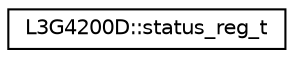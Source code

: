 digraph "Graphical Class Hierarchy"
{
  edge [fontname="Helvetica",fontsize="10",labelfontname="Helvetica",labelfontsize="10"];
  node [fontname="Helvetica",fontsize="10",shape=record];
  rankdir="LR";
  Node1 [label="L3G4200D::status_reg_t",height=0.2,width=0.4,color="black", fillcolor="white", style="filled",URL="$dc/df2/unionL3G4200D_1_1status__reg__t.html"];
}
